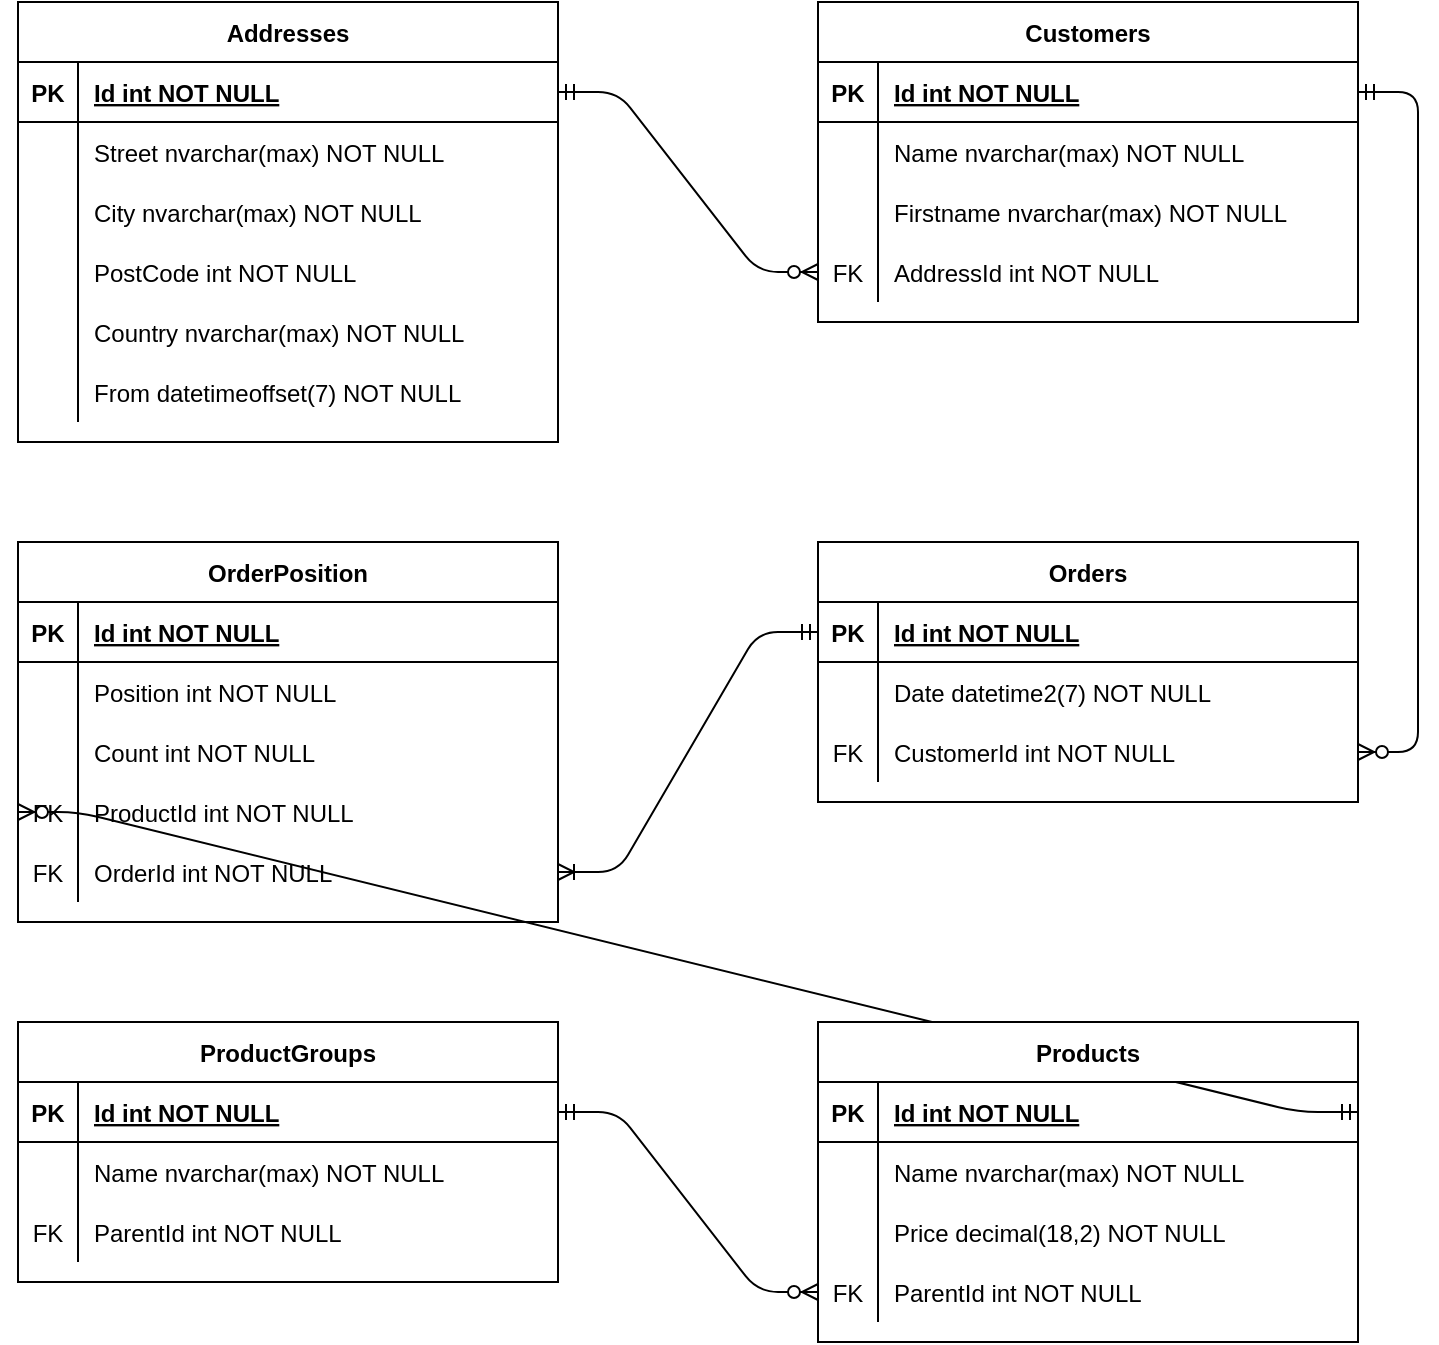 <mxfile version="13.7.9" type="device"><diagram id="R2lEEEUBdFMjLlhIrx00" name="Page-1"><mxGraphModel dx="1422" dy="822" grid="1" gridSize="10" guides="1" tooltips="1" connect="1" arrows="1" fold="1" page="1" pageScale="1" pageWidth="850" pageHeight="1100" math="0" shadow="0" extFonts="Permanent Marker^https://fonts.googleapis.com/css?family=Permanent+Marker"><root><mxCell id="0"/><mxCell id="1" parent="0"/><mxCell id="C-vyLk0tnHw3VtMMgP7b-13" value="Addresses" style="shape=table;startSize=30;container=1;collapsible=1;childLayout=tableLayout;fixedRows=1;rowLines=0;fontStyle=1;align=center;resizeLast=1;" parent="1" vertex="1"><mxGeometry x="80" y="40" width="270" height="220" as="geometry"><mxRectangle x="140" y="370" width="80" height="30" as="alternateBounds"/></mxGeometry></mxCell><mxCell id="C-vyLk0tnHw3VtMMgP7b-14" value="" style="shape=partialRectangle;collapsible=0;dropTarget=0;pointerEvents=0;fillColor=none;points=[[0,0.5],[1,0.5]];portConstraint=eastwest;top=0;left=0;right=0;bottom=1;" parent="C-vyLk0tnHw3VtMMgP7b-13" vertex="1"><mxGeometry y="30" width="270" height="30" as="geometry"/></mxCell><mxCell id="C-vyLk0tnHw3VtMMgP7b-15" value="PK" style="shape=partialRectangle;overflow=hidden;connectable=0;fillColor=none;top=0;left=0;bottom=0;right=0;fontStyle=1;" parent="C-vyLk0tnHw3VtMMgP7b-14" vertex="1"><mxGeometry width="30" height="30" as="geometry"/></mxCell><mxCell id="C-vyLk0tnHw3VtMMgP7b-16" value="Id int NOT NULL " style="shape=partialRectangle;overflow=hidden;connectable=0;fillColor=none;top=0;left=0;bottom=0;right=0;align=left;spacingLeft=6;fontStyle=5;" parent="C-vyLk0tnHw3VtMMgP7b-14" vertex="1"><mxGeometry x="30" width="240" height="30" as="geometry"/></mxCell><mxCell id="C-vyLk0tnHw3VtMMgP7b-17" value="" style="shape=partialRectangle;collapsible=0;dropTarget=0;pointerEvents=0;fillColor=none;points=[[0,0.5],[1,0.5]];portConstraint=eastwest;top=0;left=0;right=0;bottom=0;" parent="C-vyLk0tnHw3VtMMgP7b-13" vertex="1"><mxGeometry y="60" width="270" height="30" as="geometry"/></mxCell><mxCell id="C-vyLk0tnHw3VtMMgP7b-18" value="" style="shape=partialRectangle;overflow=hidden;connectable=0;fillColor=none;top=0;left=0;bottom=0;right=0;" parent="C-vyLk0tnHw3VtMMgP7b-17" vertex="1"><mxGeometry width="30" height="30" as="geometry"/></mxCell><mxCell id="C-vyLk0tnHw3VtMMgP7b-19" value="Street nvarchar(max) NOT NULL" style="shape=partialRectangle;overflow=hidden;connectable=0;fillColor=none;top=0;left=0;bottom=0;right=0;align=left;spacingLeft=6;" parent="C-vyLk0tnHw3VtMMgP7b-17" vertex="1"><mxGeometry x="30" width="240" height="30" as="geometry"/></mxCell><mxCell id="MLbTA5jWAO_01NtP2DSq-14" style="shape=partialRectangle;collapsible=0;dropTarget=0;pointerEvents=0;fillColor=none;points=[[0,0.5],[1,0.5]];portConstraint=eastwest;top=0;left=0;right=0;bottom=0;" parent="C-vyLk0tnHw3VtMMgP7b-13" vertex="1"><mxGeometry y="90" width="270" height="30" as="geometry"/></mxCell><mxCell id="MLbTA5jWAO_01NtP2DSq-15" style="shape=partialRectangle;overflow=hidden;connectable=0;fillColor=none;top=0;left=0;bottom=0;right=0;" parent="MLbTA5jWAO_01NtP2DSq-14" vertex="1"><mxGeometry width="30" height="30" as="geometry"/></mxCell><mxCell id="MLbTA5jWAO_01NtP2DSq-16" value="City nvarchar(max) NOT NULL" style="shape=partialRectangle;overflow=hidden;connectable=0;fillColor=none;top=0;left=0;bottom=0;right=0;align=left;spacingLeft=6;" parent="MLbTA5jWAO_01NtP2DSq-14" vertex="1"><mxGeometry x="30" width="240" height="30" as="geometry"/></mxCell><mxCell id="MLbTA5jWAO_01NtP2DSq-28" style="shape=partialRectangle;collapsible=0;dropTarget=0;pointerEvents=0;fillColor=none;points=[[0,0.5],[1,0.5]];portConstraint=eastwest;top=0;left=0;right=0;bottom=0;" parent="C-vyLk0tnHw3VtMMgP7b-13" vertex="1"><mxGeometry y="120" width="270" height="30" as="geometry"/></mxCell><mxCell id="MLbTA5jWAO_01NtP2DSq-29" value="" style="shape=partialRectangle;overflow=hidden;connectable=0;fillColor=none;top=0;left=0;bottom=0;right=0;" parent="MLbTA5jWAO_01NtP2DSq-28" vertex="1"><mxGeometry width="30" height="30" as="geometry"/></mxCell><mxCell id="MLbTA5jWAO_01NtP2DSq-30" value="PostCode int NOT NULL" style="shape=partialRectangle;overflow=hidden;connectable=0;fillColor=none;top=0;left=0;bottom=0;right=0;align=left;spacingLeft=6;" parent="MLbTA5jWAO_01NtP2DSq-28" vertex="1"><mxGeometry x="30" width="240" height="30" as="geometry"/></mxCell><mxCell id="L1qWToH16C_5oeMqS3R_-7" style="shape=partialRectangle;collapsible=0;dropTarget=0;pointerEvents=0;fillColor=none;points=[[0,0.5],[1,0.5]];portConstraint=eastwest;top=0;left=0;right=0;bottom=0;" vertex="1" parent="C-vyLk0tnHw3VtMMgP7b-13"><mxGeometry y="150" width="270" height="30" as="geometry"/></mxCell><mxCell id="L1qWToH16C_5oeMqS3R_-8" style="shape=partialRectangle;overflow=hidden;connectable=0;fillColor=none;top=0;left=0;bottom=0;right=0;" vertex="1" parent="L1qWToH16C_5oeMqS3R_-7"><mxGeometry width="30" height="30" as="geometry"/></mxCell><mxCell id="L1qWToH16C_5oeMqS3R_-9" value="Country nvarchar(max) NOT NULL" style="shape=partialRectangle;overflow=hidden;connectable=0;fillColor=none;top=0;left=0;bottom=0;right=0;align=left;spacingLeft=6;" vertex="1" parent="L1qWToH16C_5oeMqS3R_-7"><mxGeometry x="30" width="240" height="30" as="geometry"/></mxCell><mxCell id="L1qWToH16C_5oeMqS3R_-10" style="shape=partialRectangle;collapsible=0;dropTarget=0;pointerEvents=0;fillColor=none;points=[[0,0.5],[1,0.5]];portConstraint=eastwest;top=0;left=0;right=0;bottom=0;" vertex="1" parent="C-vyLk0tnHw3VtMMgP7b-13"><mxGeometry y="180" width="270" height="30" as="geometry"/></mxCell><mxCell id="L1qWToH16C_5oeMqS3R_-11" style="shape=partialRectangle;overflow=hidden;connectable=0;fillColor=none;top=0;left=0;bottom=0;right=0;" vertex="1" parent="L1qWToH16C_5oeMqS3R_-10"><mxGeometry width="30" height="30" as="geometry"/></mxCell><mxCell id="L1qWToH16C_5oeMqS3R_-12" value="From datetimeoffset(7) NOT NULL" style="shape=partialRectangle;overflow=hidden;connectable=0;fillColor=none;top=0;left=0;bottom=0;right=0;align=left;spacingLeft=6;" vertex="1" parent="L1qWToH16C_5oeMqS3R_-10"><mxGeometry x="30" width="240" height="30" as="geometry"/></mxCell><mxCell id="C-vyLk0tnHw3VtMMgP7b-23" value="Customers" style="shape=table;startSize=30;container=1;collapsible=1;childLayout=tableLayout;fixedRows=1;rowLines=0;fontStyle=1;align=center;resizeLast=1;" parent="1" vertex="1"><mxGeometry x="480" y="40" width="270" height="160" as="geometry"/></mxCell><mxCell id="C-vyLk0tnHw3VtMMgP7b-24" value="" style="shape=partialRectangle;collapsible=0;dropTarget=0;pointerEvents=0;fillColor=none;points=[[0,0.5],[1,0.5]];portConstraint=eastwest;top=0;left=0;right=0;bottom=1;" parent="C-vyLk0tnHw3VtMMgP7b-23" vertex="1"><mxGeometry y="30" width="270" height="30" as="geometry"/></mxCell><mxCell id="C-vyLk0tnHw3VtMMgP7b-25" value="PK" style="shape=partialRectangle;overflow=hidden;connectable=0;fillColor=none;top=0;left=0;bottom=0;right=0;fontStyle=1;" parent="C-vyLk0tnHw3VtMMgP7b-24" vertex="1"><mxGeometry width="30" height="30" as="geometry"/></mxCell><mxCell id="C-vyLk0tnHw3VtMMgP7b-26" value="Id int NOT NULL " style="shape=partialRectangle;overflow=hidden;connectable=0;fillColor=none;top=0;left=0;bottom=0;right=0;align=left;spacingLeft=6;fontStyle=5;" parent="C-vyLk0tnHw3VtMMgP7b-24" vertex="1"><mxGeometry x="30" width="240" height="30" as="geometry"/></mxCell><mxCell id="C-vyLk0tnHw3VtMMgP7b-27" value="" style="shape=partialRectangle;collapsible=0;dropTarget=0;pointerEvents=0;fillColor=none;points=[[0,0.5],[1,0.5]];portConstraint=eastwest;top=0;left=0;right=0;bottom=0;" parent="C-vyLk0tnHw3VtMMgP7b-23" vertex="1"><mxGeometry y="60" width="270" height="30" as="geometry"/></mxCell><mxCell id="C-vyLk0tnHw3VtMMgP7b-28" value="" style="shape=partialRectangle;overflow=hidden;connectable=0;fillColor=none;top=0;left=0;bottom=0;right=0;" parent="C-vyLk0tnHw3VtMMgP7b-27" vertex="1"><mxGeometry width="30" height="30" as="geometry"/></mxCell><mxCell id="C-vyLk0tnHw3VtMMgP7b-29" value="Name nvarchar(max) NOT NULL" style="shape=partialRectangle;overflow=hidden;connectable=0;fillColor=none;top=0;left=0;bottom=0;right=0;align=left;spacingLeft=6;" parent="C-vyLk0tnHw3VtMMgP7b-27" vertex="1"><mxGeometry x="30" width="240" height="30" as="geometry"/></mxCell><mxCell id="MLbTA5jWAO_01NtP2DSq-21" style="shape=partialRectangle;collapsible=0;dropTarget=0;pointerEvents=0;fillColor=none;points=[[0,0.5],[1,0.5]];portConstraint=eastwest;top=0;left=0;right=0;bottom=0;" parent="C-vyLk0tnHw3VtMMgP7b-23" vertex="1"><mxGeometry y="90" width="270" height="30" as="geometry"/></mxCell><mxCell id="MLbTA5jWAO_01NtP2DSq-22" style="shape=partialRectangle;overflow=hidden;connectable=0;fillColor=none;top=0;left=0;bottom=0;right=0;" parent="MLbTA5jWAO_01NtP2DSq-21" vertex="1"><mxGeometry width="30" height="30" as="geometry"/></mxCell><mxCell id="MLbTA5jWAO_01NtP2DSq-23" value="Firstname nvarchar(max) NOT NULL" style="shape=partialRectangle;overflow=hidden;connectable=0;fillColor=none;top=0;left=0;bottom=0;right=0;align=left;spacingLeft=6;" parent="MLbTA5jWAO_01NtP2DSq-21" vertex="1"><mxGeometry x="30" width="240" height="30" as="geometry"/></mxCell><mxCell id="MLbTA5jWAO_01NtP2DSq-18" style="shape=partialRectangle;collapsible=0;dropTarget=0;pointerEvents=0;fillColor=none;points=[[0,0.5],[1,0.5]];portConstraint=eastwest;top=0;left=0;right=0;bottom=0;" parent="C-vyLk0tnHw3VtMMgP7b-23" vertex="1"><mxGeometry y="120" width="270" height="30" as="geometry"/></mxCell><mxCell id="MLbTA5jWAO_01NtP2DSq-19" value="FK" style="shape=partialRectangle;overflow=hidden;connectable=0;fillColor=none;top=0;left=0;bottom=0;right=0;" parent="MLbTA5jWAO_01NtP2DSq-18" vertex="1"><mxGeometry width="30" height="30" as="geometry"/></mxCell><mxCell id="MLbTA5jWAO_01NtP2DSq-20" value="AddressId int NOT NULL" style="shape=partialRectangle;overflow=hidden;connectable=0;fillColor=none;top=0;left=0;bottom=0;right=0;align=left;spacingLeft=6;" parent="MLbTA5jWAO_01NtP2DSq-18" vertex="1"><mxGeometry x="30" width="240" height="30" as="geometry"/></mxCell><mxCell id="L1qWToH16C_5oeMqS3R_-17" style="edgeStyle=entityRelationEdgeStyle;rounded=1;orthogonalLoop=1;jettySize=auto;html=1;exitX=1;exitY=0.5;exitDx=0;exitDy=0;entryX=0;entryY=0.5;entryDx=0;entryDy=0;endArrow=ERzeroToMany;endFill=1;startArrow=ERmandOne;startFill=0;" edge="1" parent="1" source="C-vyLk0tnHw3VtMMgP7b-14" target="MLbTA5jWAO_01NtP2DSq-18"><mxGeometry relative="1" as="geometry"/></mxCell><mxCell id="L1qWToH16C_5oeMqS3R_-39" style="edgeStyle=entityRelationEdgeStyle;rounded=1;orthogonalLoop=1;jettySize=auto;html=1;exitX=1;exitY=0.5;exitDx=0;exitDy=0;entryX=0;entryY=0.5;entryDx=0;entryDy=0;startArrow=ERmandOne;startFill=0;endArrow=ERzeroToMany;endFill=1;strokeColor=#000000;" edge="1" parent="1" source="C-vyLk0tnHw3VtMMgP7b-3" target="L1qWToH16C_5oeMqS3R_-27"><mxGeometry relative="1" as="geometry"/></mxCell><mxCell id="MLbTA5jWAO_01NtP2DSq-85" value="Orders" style="shape=table;startSize=30;container=1;collapsible=1;childLayout=tableLayout;fixedRows=1;rowLines=0;fontStyle=1;align=center;resizeLast=1;" parent="1" vertex="1"><mxGeometry x="480" y="310" width="270" height="130" as="geometry"/></mxCell><mxCell id="MLbTA5jWAO_01NtP2DSq-86" value="" style="shape=partialRectangle;collapsible=0;dropTarget=0;pointerEvents=0;fillColor=none;top=0;left=0;bottom=1;right=0;points=[[0,0.5],[1,0.5]];portConstraint=eastwest;" parent="MLbTA5jWAO_01NtP2DSq-85" vertex="1"><mxGeometry y="30" width="270" height="30" as="geometry"/></mxCell><mxCell id="MLbTA5jWAO_01NtP2DSq-87" value="PK" style="shape=partialRectangle;connectable=0;fillColor=none;top=0;left=0;bottom=0;right=0;fontStyle=1;overflow=hidden;" parent="MLbTA5jWAO_01NtP2DSq-86" vertex="1"><mxGeometry width="30" height="30" as="geometry"/></mxCell><mxCell id="MLbTA5jWAO_01NtP2DSq-88" value="Id int NOT NULL" style="shape=partialRectangle;connectable=0;fillColor=none;top=0;left=0;bottom=0;right=0;align=left;spacingLeft=6;fontStyle=5;overflow=hidden;" parent="MLbTA5jWAO_01NtP2DSq-86" vertex="1"><mxGeometry x="30" width="240" height="30" as="geometry"/></mxCell><mxCell id="MLbTA5jWAO_01NtP2DSq-89" value="" style="shape=partialRectangle;collapsible=0;dropTarget=0;pointerEvents=0;fillColor=none;top=0;left=0;bottom=0;right=0;points=[[0,0.5],[1,0.5]];portConstraint=eastwest;" parent="MLbTA5jWAO_01NtP2DSq-85" vertex="1"><mxGeometry y="60" width="270" height="30" as="geometry"/></mxCell><mxCell id="MLbTA5jWAO_01NtP2DSq-90" value="" style="shape=partialRectangle;connectable=0;fillColor=none;top=0;left=0;bottom=0;right=0;editable=1;overflow=hidden;" parent="MLbTA5jWAO_01NtP2DSq-89" vertex="1"><mxGeometry width="30" height="30" as="geometry"/></mxCell><mxCell id="MLbTA5jWAO_01NtP2DSq-91" value="Date datetime2(7) NOT NULL" style="shape=partialRectangle;connectable=0;fillColor=none;top=0;left=0;bottom=0;right=0;align=left;spacingLeft=6;overflow=hidden;" parent="MLbTA5jWAO_01NtP2DSq-89" vertex="1"><mxGeometry x="30" width="240" height="30" as="geometry"/></mxCell><mxCell id="MLbTA5jWAO_01NtP2DSq-92" value="" style="shape=partialRectangle;collapsible=0;dropTarget=0;pointerEvents=0;fillColor=none;top=0;left=0;bottom=0;right=0;points=[[0,0.5],[1,0.5]];portConstraint=eastwest;" parent="MLbTA5jWAO_01NtP2DSq-85" vertex="1"><mxGeometry y="90" width="270" height="30" as="geometry"/></mxCell><mxCell id="MLbTA5jWAO_01NtP2DSq-93" value="FK" style="shape=partialRectangle;connectable=0;fillColor=none;top=0;left=0;bottom=0;right=0;editable=1;overflow=hidden;" parent="MLbTA5jWAO_01NtP2DSq-92" vertex="1"><mxGeometry width="30" height="30" as="geometry"/></mxCell><mxCell id="MLbTA5jWAO_01NtP2DSq-94" value="CustomerId int NOT NULL" style="shape=partialRectangle;connectable=0;fillColor=none;top=0;left=0;bottom=0;right=0;align=left;spacingLeft=6;overflow=hidden;" parent="MLbTA5jWAO_01NtP2DSq-92" vertex="1"><mxGeometry x="30" width="240" height="30" as="geometry"/></mxCell><mxCell id="L1qWToH16C_5oeMqS3R_-40" style="edgeStyle=entityRelationEdgeStyle;rounded=1;orthogonalLoop=1;jettySize=auto;html=1;exitX=1;exitY=0.5;exitDx=0;exitDy=0;startArrow=ERmandOne;startFill=0;endArrow=ERzeroToMany;endFill=1;strokeColor=#000000;" edge="1" parent="1" source="C-vyLk0tnHw3VtMMgP7b-24" target="MLbTA5jWAO_01NtP2DSq-92"><mxGeometry relative="1" as="geometry"/></mxCell><mxCell id="MLbTA5jWAO_01NtP2DSq-105" value="OrderPosition" style="shape=table;startSize=30;container=1;collapsible=1;childLayout=tableLayout;fixedRows=1;rowLines=0;fontStyle=1;align=center;resizeLast=1;" parent="1" vertex="1"><mxGeometry x="80" y="310" width="270" height="190" as="geometry"/></mxCell><mxCell id="MLbTA5jWAO_01NtP2DSq-106" value="" style="shape=partialRectangle;collapsible=0;dropTarget=0;pointerEvents=0;fillColor=none;top=0;left=0;bottom=1;right=0;points=[[0,0.5],[1,0.5]];portConstraint=eastwest;" parent="MLbTA5jWAO_01NtP2DSq-105" vertex="1"><mxGeometry y="30" width="270" height="30" as="geometry"/></mxCell><mxCell id="MLbTA5jWAO_01NtP2DSq-107" value="PK" style="shape=partialRectangle;connectable=0;fillColor=none;top=0;left=0;bottom=0;right=0;fontStyle=1;overflow=hidden;" parent="MLbTA5jWAO_01NtP2DSq-106" vertex="1"><mxGeometry width="30" height="30" as="geometry"/></mxCell><mxCell id="MLbTA5jWAO_01NtP2DSq-108" value="Id int NOT NULL" style="shape=partialRectangle;connectable=0;fillColor=none;top=0;left=0;bottom=0;right=0;align=left;spacingLeft=6;fontStyle=5;overflow=hidden;" parent="MLbTA5jWAO_01NtP2DSq-106" vertex="1"><mxGeometry x="30" width="240" height="30" as="geometry"/></mxCell><mxCell id="MLbTA5jWAO_01NtP2DSq-109" value="" style="shape=partialRectangle;collapsible=0;dropTarget=0;pointerEvents=0;fillColor=none;top=0;left=0;bottom=0;right=0;points=[[0,0.5],[1,0.5]];portConstraint=eastwest;" parent="MLbTA5jWAO_01NtP2DSq-105" vertex="1"><mxGeometry y="60" width="270" height="30" as="geometry"/></mxCell><mxCell id="MLbTA5jWAO_01NtP2DSq-110" value="" style="shape=partialRectangle;connectable=0;fillColor=none;top=0;left=0;bottom=0;right=0;editable=1;overflow=hidden;" parent="MLbTA5jWAO_01NtP2DSq-109" vertex="1"><mxGeometry width="30" height="30" as="geometry"/></mxCell><mxCell id="MLbTA5jWAO_01NtP2DSq-111" value="Position int NOT NULL" style="shape=partialRectangle;connectable=0;fillColor=none;top=0;left=0;bottom=0;right=0;align=left;spacingLeft=6;overflow=hidden;" parent="MLbTA5jWAO_01NtP2DSq-109" vertex="1"><mxGeometry x="30" width="240" height="30" as="geometry"/></mxCell><mxCell id="MLbTA5jWAO_01NtP2DSq-112" value="" style="shape=partialRectangle;collapsible=0;dropTarget=0;pointerEvents=0;fillColor=none;top=0;left=0;bottom=0;right=0;points=[[0,0.5],[1,0.5]];portConstraint=eastwest;" parent="MLbTA5jWAO_01NtP2DSq-105" vertex="1"><mxGeometry y="90" width="270" height="30" as="geometry"/></mxCell><mxCell id="MLbTA5jWAO_01NtP2DSq-113" value="" style="shape=partialRectangle;connectable=0;fillColor=none;top=0;left=0;bottom=0;right=0;editable=1;overflow=hidden;" parent="MLbTA5jWAO_01NtP2DSq-112" vertex="1"><mxGeometry width="30" height="30" as="geometry"/></mxCell><mxCell id="MLbTA5jWAO_01NtP2DSq-114" value="Count int NOT NULL" style="shape=partialRectangle;connectable=0;fillColor=none;top=0;left=0;bottom=0;right=0;align=left;spacingLeft=6;overflow=hidden;" parent="MLbTA5jWAO_01NtP2DSq-112" vertex="1"><mxGeometry x="30" width="240" height="30" as="geometry"/></mxCell><mxCell id="L1qWToH16C_5oeMqS3R_-19" value="" style="shape=partialRectangle;collapsible=0;dropTarget=0;pointerEvents=0;fillColor=none;top=0;left=0;bottom=0;right=0;points=[[0,0.5],[1,0.5]];portConstraint=eastwest;" vertex="1" parent="MLbTA5jWAO_01NtP2DSq-105"><mxGeometry y="120" width="270" height="30" as="geometry"/></mxCell><mxCell id="L1qWToH16C_5oeMqS3R_-20" value="FK" style="shape=partialRectangle;connectable=0;fillColor=none;top=0;left=0;bottom=0;right=0;editable=1;overflow=hidden;" vertex="1" parent="L1qWToH16C_5oeMqS3R_-19"><mxGeometry width="30" height="30" as="geometry"/></mxCell><mxCell id="L1qWToH16C_5oeMqS3R_-21" value="ProductId int NOT NULL" style="shape=partialRectangle;connectable=0;fillColor=none;top=0;left=0;bottom=0;right=0;align=left;spacingLeft=6;overflow=hidden;" vertex="1" parent="L1qWToH16C_5oeMqS3R_-19"><mxGeometry x="30" width="240" height="30" as="geometry"/></mxCell><mxCell id="L1qWToH16C_5oeMqS3R_-22" value="" style="shape=partialRectangle;collapsible=0;dropTarget=0;pointerEvents=0;fillColor=none;top=0;left=0;bottom=0;right=0;points=[[0,0.5],[1,0.5]];portConstraint=eastwest;" vertex="1" parent="MLbTA5jWAO_01NtP2DSq-105"><mxGeometry y="150" width="270" height="30" as="geometry"/></mxCell><mxCell id="L1qWToH16C_5oeMqS3R_-23" value="FK" style="shape=partialRectangle;connectable=0;fillColor=none;top=0;left=0;bottom=0;right=0;editable=1;overflow=hidden;" vertex="1" parent="L1qWToH16C_5oeMqS3R_-22"><mxGeometry width="30" height="30" as="geometry"/></mxCell><mxCell id="L1qWToH16C_5oeMqS3R_-24" value="OrderId int NOT NULL" style="shape=partialRectangle;connectable=0;fillColor=none;top=0;left=0;bottom=0;right=0;align=left;spacingLeft=6;overflow=hidden;" vertex="1" parent="L1qWToH16C_5oeMqS3R_-22"><mxGeometry x="30" width="240" height="30" as="geometry"/></mxCell><mxCell id="L1qWToH16C_5oeMqS3R_-43" style="edgeStyle=entityRelationEdgeStyle;rounded=1;orthogonalLoop=1;jettySize=auto;html=1;exitX=1;exitY=0.5;exitDx=0;exitDy=0;entryX=0;entryY=0.5;entryDx=0;entryDy=0;startArrow=ERoneToMany;startFill=0;endArrow=ERmandOne;endFill=0;strokeColor=#000000;" edge="1" parent="1" source="L1qWToH16C_5oeMqS3R_-22" target="MLbTA5jWAO_01NtP2DSq-86"><mxGeometry relative="1" as="geometry"/></mxCell><mxCell id="L1qWToH16C_5oeMqS3R_-52" style="edgeStyle=entityRelationEdgeStyle;rounded=1;orthogonalLoop=1;jettySize=auto;html=1;exitX=1;exitY=0.5;exitDx=0;exitDy=0;entryX=0;entryY=0.5;entryDx=0;entryDy=0;startArrow=ERmandOne;startFill=0;endArrow=ERzeroToMany;endFill=1;strokeColor=#000000;" edge="1" parent="1" source="MLbTA5jWAO_01NtP2DSq-58" target="L1qWToH16C_5oeMqS3R_-19"><mxGeometry relative="1" as="geometry"/></mxCell><mxCell id="MLbTA5jWAO_01NtP2DSq-57" value="Products" style="shape=table;startSize=30;container=1;collapsible=1;childLayout=tableLayout;fixedRows=1;rowLines=0;fontStyle=1;align=center;resizeLast=1;" parent="1" vertex="1"><mxGeometry x="480" y="550" width="270" height="160" as="geometry"/></mxCell><mxCell id="MLbTA5jWAO_01NtP2DSq-58" value="" style="shape=partialRectangle;collapsible=0;dropTarget=0;pointerEvents=0;fillColor=none;top=0;left=0;bottom=1;right=0;points=[[0,0.5],[1,0.5]];portConstraint=eastwest;" parent="MLbTA5jWAO_01NtP2DSq-57" vertex="1"><mxGeometry y="30" width="270" height="30" as="geometry"/></mxCell><mxCell id="MLbTA5jWAO_01NtP2DSq-59" value="PK" style="shape=partialRectangle;connectable=0;fillColor=none;top=0;left=0;bottom=0;right=0;fontStyle=1;overflow=hidden;" parent="MLbTA5jWAO_01NtP2DSq-58" vertex="1"><mxGeometry width="30" height="30" as="geometry"/></mxCell><mxCell id="MLbTA5jWAO_01NtP2DSq-60" value="Id int NOT NULL" style="shape=partialRectangle;connectable=0;fillColor=none;top=0;left=0;bottom=0;right=0;align=left;spacingLeft=6;fontStyle=5;overflow=hidden;" parent="MLbTA5jWAO_01NtP2DSq-58" vertex="1"><mxGeometry x="30" width="240" height="30" as="geometry"/></mxCell><mxCell id="MLbTA5jWAO_01NtP2DSq-61" value="" style="shape=partialRectangle;collapsible=0;dropTarget=0;pointerEvents=0;fillColor=none;top=0;left=0;bottom=0;right=0;points=[[0,0.5],[1,0.5]];portConstraint=eastwest;" parent="MLbTA5jWAO_01NtP2DSq-57" vertex="1"><mxGeometry y="60" width="270" height="30" as="geometry"/></mxCell><mxCell id="MLbTA5jWAO_01NtP2DSq-62" value="" style="shape=partialRectangle;connectable=0;fillColor=none;top=0;left=0;bottom=0;right=0;editable=1;overflow=hidden;" parent="MLbTA5jWAO_01NtP2DSq-61" vertex="1"><mxGeometry width="30" height="30" as="geometry"/></mxCell><mxCell id="MLbTA5jWAO_01NtP2DSq-63" value="Name nvarchar(max) NOT NULL" style="shape=partialRectangle;connectable=0;fillColor=none;top=0;left=0;bottom=0;right=0;align=left;spacingLeft=6;overflow=hidden;" parent="MLbTA5jWAO_01NtP2DSq-61" vertex="1"><mxGeometry x="30" width="240" height="30" as="geometry"/></mxCell><mxCell id="MLbTA5jWAO_01NtP2DSq-64" value="" style="shape=partialRectangle;collapsible=0;dropTarget=0;pointerEvents=0;fillColor=none;top=0;left=0;bottom=0;right=0;points=[[0,0.5],[1,0.5]];portConstraint=eastwest;" parent="MLbTA5jWAO_01NtP2DSq-57" vertex="1"><mxGeometry y="90" width="270" height="30" as="geometry"/></mxCell><mxCell id="MLbTA5jWAO_01NtP2DSq-65" value="" style="shape=partialRectangle;connectable=0;fillColor=none;top=0;left=0;bottom=0;right=0;editable=1;overflow=hidden;" parent="MLbTA5jWAO_01NtP2DSq-64" vertex="1"><mxGeometry width="30" height="30" as="geometry"/></mxCell><mxCell id="MLbTA5jWAO_01NtP2DSq-66" value="Price decimal(18,2) NOT NULL" style="shape=partialRectangle;connectable=0;fillColor=none;top=0;left=0;bottom=0;right=0;align=left;spacingLeft=6;overflow=hidden;" parent="MLbTA5jWAO_01NtP2DSq-64" vertex="1"><mxGeometry x="30" width="240" height="30" as="geometry"/></mxCell><mxCell id="L1qWToH16C_5oeMqS3R_-27" value="" style="shape=partialRectangle;collapsible=0;dropTarget=0;pointerEvents=0;fillColor=none;top=0;left=0;bottom=0;right=0;points=[[0,0.5],[1,0.5]];portConstraint=eastwest;" vertex="1" parent="MLbTA5jWAO_01NtP2DSq-57"><mxGeometry y="120" width="270" height="30" as="geometry"/></mxCell><mxCell id="L1qWToH16C_5oeMqS3R_-28" value="FK" style="shape=partialRectangle;connectable=0;fillColor=none;top=0;left=0;bottom=0;right=0;editable=1;overflow=hidden;" vertex="1" parent="L1qWToH16C_5oeMqS3R_-27"><mxGeometry width="30" height="30" as="geometry"/></mxCell><mxCell id="L1qWToH16C_5oeMqS3R_-29" value="ParentId int NOT NULL" style="shape=partialRectangle;connectable=0;fillColor=none;top=0;left=0;bottom=0;right=0;align=left;spacingLeft=6;overflow=hidden;" vertex="1" parent="L1qWToH16C_5oeMqS3R_-27"><mxGeometry x="30" width="240" height="30" as="geometry"/></mxCell><mxCell id="C-vyLk0tnHw3VtMMgP7b-2" value="ProductGroups" style="shape=table;startSize=30;container=1;collapsible=1;childLayout=tableLayout;fixedRows=1;rowLines=0;fontStyle=1;align=center;resizeLast=1;" parent="1" vertex="1"><mxGeometry x="80" y="550" width="270" height="130" as="geometry"/></mxCell><mxCell id="C-vyLk0tnHw3VtMMgP7b-3" value="" style="shape=partialRectangle;collapsible=0;dropTarget=0;pointerEvents=0;fillColor=none;points=[[0,0.5],[1,0.5]];portConstraint=eastwest;top=0;left=0;right=0;bottom=1;" parent="C-vyLk0tnHw3VtMMgP7b-2" vertex="1"><mxGeometry y="30" width="270" height="30" as="geometry"/></mxCell><mxCell id="C-vyLk0tnHw3VtMMgP7b-4" value="PK" style="shape=partialRectangle;overflow=hidden;connectable=0;fillColor=none;top=0;left=0;bottom=0;right=0;fontStyle=1;" parent="C-vyLk0tnHw3VtMMgP7b-3" vertex="1"><mxGeometry width="30" height="30" as="geometry"/></mxCell><mxCell id="C-vyLk0tnHw3VtMMgP7b-5" value="Id int NOT NULL" style="shape=partialRectangle;overflow=hidden;connectable=0;fillColor=none;top=0;left=0;bottom=0;right=0;align=left;spacingLeft=6;fontStyle=5;" parent="C-vyLk0tnHw3VtMMgP7b-3" vertex="1"><mxGeometry x="30" width="240" height="30" as="geometry"/></mxCell><mxCell id="C-vyLk0tnHw3VtMMgP7b-6" value="" style="shape=partialRectangle;collapsible=0;dropTarget=0;pointerEvents=0;fillColor=none;points=[[0,0.5],[1,0.5]];portConstraint=eastwest;top=0;left=0;right=0;bottom=0;" parent="C-vyLk0tnHw3VtMMgP7b-2" vertex="1"><mxGeometry y="60" width="270" height="30" as="geometry"/></mxCell><mxCell id="C-vyLk0tnHw3VtMMgP7b-7" value="" style="shape=partialRectangle;overflow=hidden;connectable=0;fillColor=none;top=0;left=0;bottom=0;right=0;" parent="C-vyLk0tnHw3VtMMgP7b-6" vertex="1"><mxGeometry width="30" height="30" as="geometry"/></mxCell><mxCell id="C-vyLk0tnHw3VtMMgP7b-8" value="Name nvarchar(max) NOT NULL" style="shape=partialRectangle;overflow=hidden;connectable=0;fillColor=none;top=0;left=0;bottom=0;right=0;align=left;spacingLeft=6;" parent="C-vyLk0tnHw3VtMMgP7b-6" vertex="1"><mxGeometry x="30" width="240" height="30" as="geometry"/></mxCell><mxCell id="C-vyLk0tnHw3VtMMgP7b-9" value="" style="shape=partialRectangle;collapsible=0;dropTarget=0;pointerEvents=0;fillColor=none;points=[[0,0.5],[1,0.5]];portConstraint=eastwest;top=0;left=0;right=0;bottom=0;" parent="C-vyLk0tnHw3VtMMgP7b-2" vertex="1"><mxGeometry y="90" width="270" height="30" as="geometry"/></mxCell><mxCell id="C-vyLk0tnHw3VtMMgP7b-10" value="FK" style="shape=partialRectangle;overflow=hidden;connectable=0;fillColor=none;top=0;left=0;bottom=0;right=0;" parent="C-vyLk0tnHw3VtMMgP7b-9" vertex="1"><mxGeometry width="30" height="30" as="geometry"/></mxCell><mxCell id="C-vyLk0tnHw3VtMMgP7b-11" value="ParentId int NOT NULL" style="shape=partialRectangle;overflow=hidden;connectable=0;fillColor=none;top=0;left=0;bottom=0;right=0;align=left;spacingLeft=6;" parent="C-vyLk0tnHw3VtMMgP7b-9" vertex="1"><mxGeometry x="30" width="240" height="30" as="geometry"/></mxCell></root></mxGraphModel></diagram></mxfile>